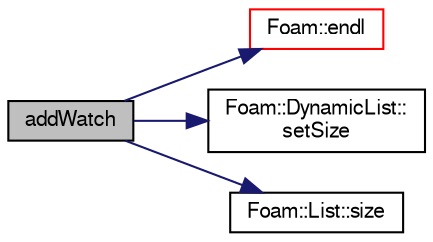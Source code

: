 digraph "addWatch"
{
  bgcolor="transparent";
  edge [fontname="FreeSans",fontsize="10",labelfontname="FreeSans",labelfontsize="10"];
  node [fontname="FreeSans",fontsize="10",shape=record];
  rankdir="LR";
  Node6 [label="addWatch",height=0.2,width=0.4,color="black", fillcolor="grey75", style="filled", fontcolor="black"];
  Node6 -> Node7 [color="midnightblue",fontsize="10",style="solid",fontname="FreeSans"];
  Node7 [label="Foam::endl",height=0.2,width=0.4,color="red",URL="$a21124.html#a2db8fe02a0d3909e9351bb4275b23ce4",tooltip="Add newline and flush stream. "];
  Node6 -> Node9 [color="midnightblue",fontsize="10",style="solid",fontname="FreeSans"];
  Node9 [label="Foam::DynamicList::\lsetSize",height=0.2,width=0.4,color="black",URL="$a25890.html#aedb985ffeaf1bdbfeccc2a8730405703",tooltip="Alter the addressed list size. "];
  Node6 -> Node10 [color="midnightblue",fontsize="10",style="solid",fontname="FreeSans"];
  Node10 [label="Foam::List::size",height=0.2,width=0.4,color="black",URL="$a25694.html#a8a5f6fa29bd4b500caf186f60245b384",tooltip="Override size to be inconsistent with allocated storage. "];
}
